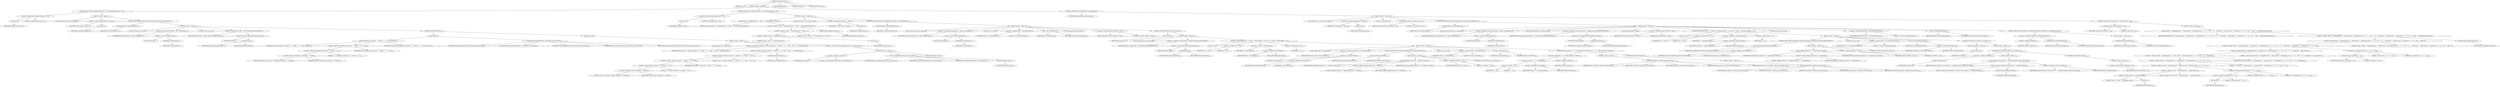 digraph "doFileOperations" {  
"77" [label = <(METHOD,doFileOperations)<SUB>112</SUB>> ]
"7" [label = <(PARAM,this)<SUB>112</SUB>> ]
"78" [label = <(BLOCK,&lt;empty&gt;,&lt;empty&gt;)<SUB>112</SUB>> ]
"79" [label = <(CONTROL_STRUCTURE,if (completeDirMap.size() &gt; 0),if (completeDirMap.size() &gt; 0))<SUB>114</SUB>> ]
"80" [label = <(&lt;operator&gt;.greaterThan,completeDirMap.size() &gt; 0)<SUB>114</SUB>> ]
"81" [label = <(size,size())<SUB>114</SUB>> ]
"82" [label = <(IDENTIFIER,completeDirMap,size())<SUB>114</SUB>> ]
"83" [label = <(LITERAL,0,completeDirMap.size() &gt; 0)<SUB>114</SUB>> ]
"84" [label = <(BLOCK,&lt;empty&gt;,&lt;empty&gt;)<SUB>114</SUB>> ]
"85" [label = <(LOCAL,Enumeration e: java.util.Enumeration)> ]
"86" [label = <(&lt;operator&gt;.assignment,Enumeration e = keys())<SUB>115</SUB>> ]
"87" [label = <(IDENTIFIER,e,Enumeration e = keys())<SUB>115</SUB>> ]
"88" [label = <(keys,keys())<SUB>115</SUB>> ]
"89" [label = <(IDENTIFIER,completeDirMap,keys())<SUB>115</SUB>> ]
"90" [label = <(CONTROL_STRUCTURE,while (e.hasMoreElements()),while (e.hasMoreElements()))<SUB>116</SUB>> ]
"91" [label = <(hasMoreElements,e.hasMoreElements())<SUB>116</SUB>> ]
"92" [label = <(IDENTIFIER,e,e.hasMoreElements())<SUB>116</SUB>> ]
"93" [label = <(BLOCK,&lt;empty&gt;,&lt;empty&gt;)<SUB>116</SUB>> ]
"94" [label = <(LOCAL,File fromDir: java.io.File)> ]
"95" [label = <(&lt;operator&gt;.assignment,File fromDir = (File) e.nextElement())<SUB>117</SUB>> ]
"96" [label = <(IDENTIFIER,fromDir,File fromDir = (File) e.nextElement())<SUB>117</SUB>> ]
"97" [label = <(&lt;operator&gt;.cast,(File) e.nextElement())<SUB>117</SUB>> ]
"98" [label = <(TYPE_REF,File,File)<SUB>117</SUB>> ]
"99" [label = <(nextElement,e.nextElement())<SUB>117</SUB>> ]
"100" [label = <(IDENTIFIER,e,e.nextElement())<SUB>117</SUB>> ]
"101" [label = <(LOCAL,File toDir: java.io.File)> ]
"102" [label = <(&lt;operator&gt;.assignment,File toDir = (File) completeDirMap.get(fromDir))<SUB>118</SUB>> ]
"103" [label = <(IDENTIFIER,toDir,File toDir = (File) completeDirMap.get(fromDir))<SUB>118</SUB>> ]
"104" [label = <(&lt;operator&gt;.cast,(File) completeDirMap.get(fromDir))<SUB>118</SUB>> ]
"105" [label = <(TYPE_REF,File,File)<SUB>118</SUB>> ]
"106" [label = <(get,get(fromDir))<SUB>118</SUB>> ]
"107" [label = <(IDENTIFIER,completeDirMap,get(fromDir))<SUB>118</SUB>> ]
"108" [label = <(IDENTIFIER,fromDir,get(fromDir))<SUB>118</SUB>> ]
"109" [label = <(CONTROL_STRUCTURE,try,try)<SUB>119</SUB>> ]
"110" [label = <(BLOCK,try,try)<SUB>119</SUB>> ]
"111" [label = <(log,log(&quot;Attempting to rename dir: &quot; + fromDir + &quot; to &quot; + toDir, verbosity))<SUB>120</SUB>> ]
"6" [label = <(IDENTIFIER,this,log(&quot;Attempting to rename dir: &quot; + fromDir + &quot; to &quot; + toDir, verbosity))<SUB>120</SUB>> ]
"112" [label = <(&lt;operator&gt;.addition,&quot;Attempting to rename dir: &quot; + fromDir + &quot; to &quot; + toDir)<SUB>120</SUB>> ]
"113" [label = <(&lt;operator&gt;.addition,&quot;Attempting to rename dir: &quot; + fromDir + &quot; to &quot;)<SUB>120</SUB>> ]
"114" [label = <(&lt;operator&gt;.addition,&quot;Attempting to rename dir: &quot; + fromDir)<SUB>120</SUB>> ]
"115" [label = <(LITERAL,&quot;Attempting to rename dir: &quot;,&quot;Attempting to rename dir: &quot; + fromDir)<SUB>120</SUB>> ]
"116" [label = <(IDENTIFIER,fromDir,&quot;Attempting to rename dir: &quot; + fromDir)<SUB>120</SUB>> ]
"117" [label = <(LITERAL,&quot; to &quot;,&quot;Attempting to rename dir: &quot; + fromDir + &quot; to &quot;)<SUB>121</SUB>> ]
"118" [label = <(IDENTIFIER,toDir,&quot;Attempting to rename dir: &quot; + fromDir + &quot; to &quot; + toDir)<SUB>121</SUB>> ]
"119" [label = <(IDENTIFIER,verbosity,log(&quot;Attempting to rename dir: &quot; + fromDir + &quot; to &quot; + toDir, verbosity))<SUB>121</SUB>> ]
"120" [label = <(renameFile,renameFile(fromDir, toDir, filtering, forceOverwrite))<SUB>122</SUB>> ]
"8" [label = <(IDENTIFIER,this,renameFile(fromDir, toDir, filtering, forceOverwrite))<SUB>122</SUB>> ]
"121" [label = <(IDENTIFIER,fromDir,renameFile(fromDir, toDir, filtering, forceOverwrite))<SUB>122</SUB>> ]
"122" [label = <(IDENTIFIER,toDir,renameFile(fromDir, toDir, filtering, forceOverwrite))<SUB>122</SUB>> ]
"123" [label = <(IDENTIFIER,filtering,renameFile(fromDir, toDir, filtering, forceOverwrite))<SUB>122</SUB>> ]
"124" [label = <(IDENTIFIER,forceOverwrite,renameFile(fromDir, toDir, filtering, forceOverwrite))<SUB>122</SUB>> ]
"125" [label = <(BLOCK,catch,catch)> ]
"126" [label = <(BLOCK,&lt;empty&gt;,&lt;empty&gt;)<SUB>123</SUB>> ]
"127" [label = <(LOCAL,String msg: java.lang.String)> ]
"128" [label = <(&lt;operator&gt;.assignment,String msg = &quot;Failed to rename dir &quot; + fromDir + &quot; to &quot; + toDir + &quot; due to &quot; + ioe.getMessage())<SUB>124</SUB>> ]
"129" [label = <(IDENTIFIER,msg,String msg = &quot;Failed to rename dir &quot; + fromDir + &quot; to &quot; + toDir + &quot; due to &quot; + ioe.getMessage())<SUB>124</SUB>> ]
"130" [label = <(&lt;operator&gt;.addition,&quot;Failed to rename dir &quot; + fromDir + &quot; to &quot; + toDir + &quot; due to &quot; + ioe.getMessage())<SUB>124</SUB>> ]
"131" [label = <(&lt;operator&gt;.addition,&quot;Failed to rename dir &quot; + fromDir + &quot; to &quot; + toDir + &quot; due to &quot;)<SUB>124</SUB>> ]
"132" [label = <(&lt;operator&gt;.addition,&quot;Failed to rename dir &quot; + fromDir + &quot; to &quot; + toDir)<SUB>124</SUB>> ]
"133" [label = <(&lt;operator&gt;.addition,&quot;Failed to rename dir &quot; + fromDir + &quot; to &quot;)<SUB>124</SUB>> ]
"134" [label = <(&lt;operator&gt;.addition,&quot;Failed to rename dir &quot; + fromDir)<SUB>124</SUB>> ]
"135" [label = <(LITERAL,&quot;Failed to rename dir &quot;,&quot;Failed to rename dir &quot; + fromDir)<SUB>124</SUB>> ]
"136" [label = <(IDENTIFIER,fromDir,&quot;Failed to rename dir &quot; + fromDir)<SUB>124</SUB>> ]
"137" [label = <(LITERAL,&quot; to &quot;,&quot;Failed to rename dir &quot; + fromDir + &quot; to &quot;)<SUB>125</SUB>> ]
"138" [label = <(IDENTIFIER,toDir,&quot;Failed to rename dir &quot; + fromDir + &quot; to &quot; + toDir)<SUB>125</SUB>> ]
"139" [label = <(LITERAL,&quot; due to &quot;,&quot;Failed to rename dir &quot; + fromDir + &quot; to &quot; + toDir + &quot; due to &quot;)<SUB>126</SUB>> ]
"140" [label = <(getMessage,ioe.getMessage())<SUB>126</SUB>> ]
"141" [label = <(IDENTIFIER,ioe,ioe.getMessage())<SUB>126</SUB>> ]
"142" [label = <(&lt;operator&gt;.throw,throw new BuildException(msg, ioe, getLocation());)<SUB>127</SUB>> ]
"143" [label = <(BLOCK,&lt;empty&gt;,&lt;empty&gt;)<SUB>127</SUB>> ]
"144" [label = <(&lt;operator&gt;.assignment,&lt;empty&gt;)> ]
"145" [label = <(IDENTIFIER,$obj0,&lt;empty&gt;)> ]
"146" [label = <(&lt;operator&gt;.alloc,new BuildException(msg, ioe, getLocation()))<SUB>127</SUB>> ]
"147" [label = <(&lt;init&gt;,new BuildException(msg, ioe, getLocation()))<SUB>127</SUB>> ]
"148" [label = <(IDENTIFIER,$obj0,new BuildException(msg, ioe, getLocation()))> ]
"149" [label = <(IDENTIFIER,msg,new BuildException(msg, ioe, getLocation()))<SUB>127</SUB>> ]
"150" [label = <(IDENTIFIER,ioe,new BuildException(msg, ioe, getLocation()))<SUB>127</SUB>> ]
"151" [label = <(getLocation,getLocation())<SUB>127</SUB>> ]
"9" [label = <(IDENTIFIER,this,getLocation())<SUB>127</SUB>> ]
"152" [label = <(IDENTIFIER,$obj0,&lt;empty&gt;)> ]
"153" [label = <(CONTROL_STRUCTURE,if (fileCopyMap.size() &gt; 0),if (fileCopyMap.size() &gt; 0))<SUB>131</SUB>> ]
"154" [label = <(&lt;operator&gt;.greaterThan,fileCopyMap.size() &gt; 0)<SUB>131</SUB>> ]
"155" [label = <(size,size())<SUB>131</SUB>> ]
"156" [label = <(IDENTIFIER,fileCopyMap,size())<SUB>131</SUB>> ]
"157" [label = <(LITERAL,0,fileCopyMap.size() &gt; 0)<SUB>131</SUB>> ]
"158" [label = <(BLOCK,&lt;empty&gt;,&lt;empty&gt;)<SUB>131</SUB>> ]
"159" [label = <(log,log(&quot;Moving &quot; + fileCopyMap.size() + &quot; files to &quot; + destDir.getAbsolutePath()))<SUB>132</SUB>> ]
"10" [label = <(IDENTIFIER,this,log(&quot;Moving &quot; + fileCopyMap.size() + &quot; files to &quot; + destDir.getAbsolutePath()))<SUB>132</SUB>> ]
"160" [label = <(&lt;operator&gt;.addition,&quot;Moving &quot; + fileCopyMap.size() + &quot; files to &quot; + destDir.getAbsolutePath())<SUB>132</SUB>> ]
"161" [label = <(&lt;operator&gt;.addition,&quot;Moving &quot; + fileCopyMap.size() + &quot; files to &quot;)<SUB>132</SUB>> ]
"162" [label = <(&lt;operator&gt;.addition,&quot;Moving &quot; + fileCopyMap.size())<SUB>132</SUB>> ]
"163" [label = <(LITERAL,&quot;Moving &quot;,&quot;Moving &quot; + fileCopyMap.size())<SUB>132</SUB>> ]
"164" [label = <(size,size())<SUB>132</SUB>> ]
"165" [label = <(IDENTIFIER,fileCopyMap,size())<SUB>132</SUB>> ]
"166" [label = <(LITERAL,&quot; files to &quot;,&quot;Moving &quot; + fileCopyMap.size() + &quot; files to &quot;)<SUB>132</SUB>> ]
"167" [label = <(getAbsolutePath,getAbsolutePath())<SUB>133</SUB>> ]
"168" [label = <(IDENTIFIER,destDir,getAbsolutePath())<SUB>133</SUB>> ]
"169" [label = <(LOCAL,Enumeration e: java.util.Enumeration)> ]
"170" [label = <(&lt;operator&gt;.assignment,Enumeration e = keys())<SUB>135</SUB>> ]
"171" [label = <(IDENTIFIER,e,Enumeration e = keys())<SUB>135</SUB>> ]
"172" [label = <(keys,keys())<SUB>135</SUB>> ]
"173" [label = <(IDENTIFIER,fileCopyMap,keys())<SUB>135</SUB>> ]
"174" [label = <(CONTROL_STRUCTURE,while (e.hasMoreElements()),while (e.hasMoreElements()))<SUB>136</SUB>> ]
"175" [label = <(hasMoreElements,e.hasMoreElements())<SUB>136</SUB>> ]
"176" [label = <(IDENTIFIER,e,e.hasMoreElements())<SUB>136</SUB>> ]
"177" [label = <(BLOCK,&lt;empty&gt;,&lt;empty&gt;)<SUB>136</SUB>> ]
"178" [label = <(LOCAL,String fromFile: java.lang.String)> ]
"179" [label = <(&lt;operator&gt;.assignment,String fromFile = (String) e.nextElement())<SUB>137</SUB>> ]
"180" [label = <(IDENTIFIER,fromFile,String fromFile = (String) e.nextElement())<SUB>137</SUB>> ]
"181" [label = <(&lt;operator&gt;.cast,(String) e.nextElement())<SUB>137</SUB>> ]
"182" [label = <(TYPE_REF,String,String)<SUB>137</SUB>> ]
"183" [label = <(nextElement,e.nextElement())<SUB>137</SUB>> ]
"184" [label = <(IDENTIFIER,e,e.nextElement())<SUB>137</SUB>> ]
"12" [label = <(LOCAL,File f: java.io.File)> ]
"185" [label = <(&lt;operator&gt;.assignment,File f = new File(fromFile))<SUB>139</SUB>> ]
"186" [label = <(IDENTIFIER,f,File f = new File(fromFile))<SUB>139</SUB>> ]
"187" [label = <(&lt;operator&gt;.alloc,new File(fromFile))<SUB>139</SUB>> ]
"188" [label = <(&lt;init&gt;,new File(fromFile))<SUB>139</SUB>> ]
"11" [label = <(IDENTIFIER,f,new File(fromFile))<SUB>139</SUB>> ]
"189" [label = <(IDENTIFIER,fromFile,new File(fromFile))<SUB>139</SUB>> ]
"190" [label = <(LOCAL,boolean selfMove: boolean)> ]
"191" [label = <(&lt;operator&gt;.assignment,boolean selfMove = false)<SUB>140</SUB>> ]
"192" [label = <(IDENTIFIER,selfMove,boolean selfMove = false)<SUB>140</SUB>> ]
"193" [label = <(LITERAL,false,boolean selfMove = false)<SUB>140</SUB>> ]
"194" [label = <(CONTROL_STRUCTURE,if (f.exists()),if (f.exists()))<SUB>141</SUB>> ]
"195" [label = <(exists,f.exists())<SUB>141</SUB>> ]
"196" [label = <(IDENTIFIER,f,f.exists())<SUB>141</SUB>> ]
"197" [label = <(BLOCK,&lt;empty&gt;,&lt;empty&gt;)<SUB>141</SUB>> ]
"198" [label = <(LOCAL,String[] toFiles: java.lang.String[])> ]
"199" [label = <(&lt;operator&gt;.assignment,String[] toFiles = (String[]) fileCopyMap.get(fromFile))<SUB>142</SUB>> ]
"200" [label = <(IDENTIFIER,toFiles,String[] toFiles = (String[]) fileCopyMap.get(fromFile))<SUB>142</SUB>> ]
"201" [label = <(&lt;operator&gt;.cast,(String[]) fileCopyMap.get(fromFile))<SUB>142</SUB>> ]
"202" [label = <(TYPE_REF,String[],String[])<SUB>142</SUB>> ]
"203" [label = <(get,get(fromFile))<SUB>142</SUB>> ]
"204" [label = <(IDENTIFIER,fileCopyMap,get(fromFile))<SUB>142</SUB>> ]
"205" [label = <(IDENTIFIER,fromFile,get(fromFile))<SUB>142</SUB>> ]
"206" [label = <(CONTROL_STRUCTURE,for (int i = 0; Some(i &lt; toFiles.length); i++),for (int i = 0; Some(i &lt; toFiles.length); i++))<SUB>143</SUB>> ]
"207" [label = <(LOCAL,int i: int)> ]
"208" [label = <(&lt;operator&gt;.assignment,int i = 0)<SUB>143</SUB>> ]
"209" [label = <(IDENTIFIER,i,int i = 0)<SUB>143</SUB>> ]
"210" [label = <(LITERAL,0,int i = 0)<SUB>143</SUB>> ]
"211" [label = <(&lt;operator&gt;.lessThan,i &lt; toFiles.length)<SUB>143</SUB>> ]
"212" [label = <(IDENTIFIER,i,i &lt; toFiles.length)<SUB>143</SUB>> ]
"213" [label = <(&lt;operator&gt;.fieldAccess,toFiles.length)<SUB>143</SUB>> ]
"214" [label = <(IDENTIFIER,toFiles,i &lt; toFiles.length)<SUB>143</SUB>> ]
"215" [label = <(FIELD_IDENTIFIER,length,length)<SUB>143</SUB>> ]
"216" [label = <(&lt;operator&gt;.postIncrement,i++)<SUB>143</SUB>> ]
"217" [label = <(IDENTIFIER,i,i++)<SUB>143</SUB>> ]
"218" [label = <(BLOCK,&lt;empty&gt;,&lt;empty&gt;)<SUB>143</SUB>> ]
"219" [label = <(LOCAL,String toFile: java.lang.String)> ]
"220" [label = <(&lt;operator&gt;.assignment,String toFile = (String) toFiles[i])<SUB>144</SUB>> ]
"221" [label = <(IDENTIFIER,toFile,String toFile = (String) toFiles[i])<SUB>144</SUB>> ]
"222" [label = <(&lt;operator&gt;.cast,(String) toFiles[i])<SUB>144</SUB>> ]
"223" [label = <(TYPE_REF,String,String)<SUB>144</SUB>> ]
"224" [label = <(&lt;operator&gt;.indexAccess,toFiles[i])<SUB>144</SUB>> ]
"225" [label = <(IDENTIFIER,toFiles,(String) toFiles[i])<SUB>144</SUB>> ]
"226" [label = <(IDENTIFIER,i,(String) toFiles[i])<SUB>144</SUB>> ]
"227" [label = <(CONTROL_STRUCTURE,if (fromFile.equals(toFile)),if (fromFile.equals(toFile)))<SUB>146</SUB>> ]
"228" [label = <(equals,fromFile.equals(toFile))<SUB>146</SUB>> ]
"229" [label = <(IDENTIFIER,fromFile,fromFile.equals(toFile))<SUB>146</SUB>> ]
"230" [label = <(IDENTIFIER,toFile,fromFile.equals(toFile))<SUB>146</SUB>> ]
"231" [label = <(BLOCK,&lt;empty&gt;,&lt;empty&gt;)<SUB>146</SUB>> ]
"232" [label = <(log,log(&quot;Skipping self-move of &quot; + fromFile, verbosity))<SUB>147</SUB>> ]
"13" [label = <(IDENTIFIER,this,log(&quot;Skipping self-move of &quot; + fromFile, verbosity))<SUB>147</SUB>> ]
"233" [label = <(&lt;operator&gt;.addition,&quot;Skipping self-move of &quot; + fromFile)<SUB>147</SUB>> ]
"234" [label = <(LITERAL,&quot;Skipping self-move of &quot;,&quot;Skipping self-move of &quot; + fromFile)<SUB>147</SUB>> ]
"235" [label = <(IDENTIFIER,fromFile,&quot;Skipping self-move of &quot; + fromFile)<SUB>147</SUB>> ]
"236" [label = <(IDENTIFIER,verbosity,log(&quot;Skipping self-move of &quot; + fromFile, verbosity))<SUB>147</SUB>> ]
"237" [label = <(&lt;operator&gt;.assignment,selfMove = true)<SUB>148</SUB>> ]
"238" [label = <(IDENTIFIER,selfMove,selfMove = true)<SUB>148</SUB>> ]
"239" [label = <(LITERAL,true,selfMove = true)<SUB>148</SUB>> ]
"240" [label = <(CONTROL_STRUCTURE,continue;,continue;)<SUB>152</SUB>> ]
"15" [label = <(LOCAL,File d: java.io.File)> ]
"241" [label = <(&lt;operator&gt;.assignment,File d = new File(toFile))<SUB>154</SUB>> ]
"242" [label = <(IDENTIFIER,d,File d = new File(toFile))<SUB>154</SUB>> ]
"243" [label = <(&lt;operator&gt;.alloc,new File(toFile))<SUB>154</SUB>> ]
"244" [label = <(&lt;init&gt;,new File(toFile))<SUB>154</SUB>> ]
"14" [label = <(IDENTIFIER,d,new File(toFile))<SUB>154</SUB>> ]
"245" [label = <(IDENTIFIER,toFile,new File(toFile))<SUB>154</SUB>> ]
"246" [label = <(CONTROL_STRUCTURE,if ((i + 1) == toFiles.length &amp;&amp; !selfMove),if ((i + 1) == toFiles.length &amp;&amp; !selfMove))<SUB>155</SUB>> ]
"247" [label = <(&lt;operator&gt;.logicalAnd,(i + 1) == toFiles.length &amp;&amp; !selfMove)<SUB>155</SUB>> ]
"248" [label = <(&lt;operator&gt;.equals,(i + 1) == toFiles.length)<SUB>155</SUB>> ]
"249" [label = <(&lt;operator&gt;.addition,i + 1)<SUB>155</SUB>> ]
"250" [label = <(IDENTIFIER,i,i + 1)<SUB>155</SUB>> ]
"251" [label = <(LITERAL,1,i + 1)<SUB>155</SUB>> ]
"252" [label = <(&lt;operator&gt;.fieldAccess,toFiles.length)<SUB>155</SUB>> ]
"253" [label = <(IDENTIFIER,toFiles,(i + 1) == toFiles.length)<SUB>155</SUB>> ]
"254" [label = <(FIELD_IDENTIFIER,length,length)<SUB>155</SUB>> ]
"255" [label = <(&lt;operator&gt;.logicalNot,!selfMove)<SUB>155</SUB>> ]
"256" [label = <(IDENTIFIER,selfMove,!selfMove)<SUB>155</SUB>> ]
"257" [label = <(BLOCK,&lt;empty&gt;,&lt;empty&gt;)<SUB>155</SUB>> ]
"258" [label = <(moveFile,moveFile(f, d, filtering, forceOverwrite))<SUB>158</SUB>> ]
"16" [label = <(IDENTIFIER,this,moveFile(f, d, filtering, forceOverwrite))<SUB>158</SUB>> ]
"259" [label = <(IDENTIFIER,f,moveFile(f, d, filtering, forceOverwrite))<SUB>158</SUB>> ]
"260" [label = <(IDENTIFIER,d,moveFile(f, d, filtering, forceOverwrite))<SUB>158</SUB>> ]
"261" [label = <(IDENTIFIER,filtering,moveFile(f, d, filtering, forceOverwrite))<SUB>158</SUB>> ]
"262" [label = <(IDENTIFIER,forceOverwrite,moveFile(f, d, filtering, forceOverwrite))<SUB>158</SUB>> ]
"263" [label = <(CONTROL_STRUCTURE,else,else)<SUB>159</SUB>> ]
"264" [label = <(BLOCK,&lt;empty&gt;,&lt;empty&gt;)<SUB>159</SUB>> ]
"265" [label = <(copyFile,copyFile(f, d, filtering, forceOverwrite))<SUB>160</SUB>> ]
"17" [label = <(IDENTIFIER,this,copyFile(f, d, filtering, forceOverwrite))<SUB>160</SUB>> ]
"266" [label = <(IDENTIFIER,f,copyFile(f, d, filtering, forceOverwrite))<SUB>160</SUB>> ]
"267" [label = <(IDENTIFIER,d,copyFile(f, d, filtering, forceOverwrite))<SUB>160</SUB>> ]
"268" [label = <(IDENTIFIER,filtering,copyFile(f, d, filtering, forceOverwrite))<SUB>160</SUB>> ]
"269" [label = <(IDENTIFIER,forceOverwrite,copyFile(f, d, filtering, forceOverwrite))<SUB>160</SUB>> ]
"270" [label = <(CONTROL_STRUCTURE,if (includeEmpty),if (includeEmpty))<SUB>167</SUB>> ]
"271" [label = <(IDENTIFIER,includeEmpty,if (includeEmpty))<SUB>167</SUB>> ]
"272" [label = <(BLOCK,&lt;empty&gt;,&lt;empty&gt;)<SUB>167</SUB>> ]
"273" [label = <(LOCAL,Enumeration e: java.util.Enumeration)> ]
"274" [label = <(&lt;operator&gt;.assignment,Enumeration e = keys())<SUB>168</SUB>> ]
"275" [label = <(IDENTIFIER,e,Enumeration e = keys())<SUB>168</SUB>> ]
"276" [label = <(keys,keys())<SUB>168</SUB>> ]
"277" [label = <(IDENTIFIER,dirCopyMap,keys())<SUB>168</SUB>> ]
"278" [label = <(LOCAL,int createCount: int)> ]
"279" [label = <(&lt;operator&gt;.assignment,int createCount = 0)<SUB>169</SUB>> ]
"280" [label = <(IDENTIFIER,createCount,int createCount = 0)<SUB>169</SUB>> ]
"281" [label = <(LITERAL,0,int createCount = 0)<SUB>169</SUB>> ]
"282" [label = <(CONTROL_STRUCTURE,while (e.hasMoreElements()),while (e.hasMoreElements()))<SUB>170</SUB>> ]
"283" [label = <(hasMoreElements,e.hasMoreElements())<SUB>170</SUB>> ]
"284" [label = <(IDENTIFIER,e,e.hasMoreElements())<SUB>170</SUB>> ]
"285" [label = <(BLOCK,&lt;empty&gt;,&lt;empty&gt;)<SUB>170</SUB>> ]
"286" [label = <(LOCAL,String fromDirName: java.lang.String)> ]
"287" [label = <(&lt;operator&gt;.assignment,String fromDirName = (String) e.nextElement())<SUB>171</SUB>> ]
"288" [label = <(IDENTIFIER,fromDirName,String fromDirName = (String) e.nextElement())<SUB>171</SUB>> ]
"289" [label = <(&lt;operator&gt;.cast,(String) e.nextElement())<SUB>171</SUB>> ]
"290" [label = <(TYPE_REF,String,String)<SUB>171</SUB>> ]
"291" [label = <(nextElement,e.nextElement())<SUB>171</SUB>> ]
"292" [label = <(IDENTIFIER,e,e.nextElement())<SUB>171</SUB>> ]
"293" [label = <(LOCAL,String[] toDirNames: java.lang.String[])> ]
"294" [label = <(&lt;operator&gt;.assignment,String[] toDirNames = (String[]) dirCopyMap.get(fromDirName))<SUB>172</SUB>> ]
"295" [label = <(IDENTIFIER,toDirNames,String[] toDirNames = (String[]) dirCopyMap.get(fromDirName))<SUB>172</SUB>> ]
"296" [label = <(&lt;operator&gt;.cast,(String[]) dirCopyMap.get(fromDirName))<SUB>172</SUB>> ]
"297" [label = <(TYPE_REF,String[],String[])<SUB>172</SUB>> ]
"298" [label = <(get,get(fromDirName))<SUB>172</SUB>> ]
"299" [label = <(IDENTIFIER,dirCopyMap,get(fromDirName))<SUB>172</SUB>> ]
"300" [label = <(IDENTIFIER,fromDirName,get(fromDirName))<SUB>172</SUB>> ]
"301" [label = <(LOCAL,boolean selfMove: boolean)> ]
"302" [label = <(&lt;operator&gt;.assignment,boolean selfMove = false)<SUB>173</SUB>> ]
"303" [label = <(IDENTIFIER,selfMove,boolean selfMove = false)<SUB>173</SUB>> ]
"304" [label = <(LITERAL,false,boolean selfMove = false)<SUB>173</SUB>> ]
"305" [label = <(CONTROL_STRUCTURE,for (int i = 0; Some(i &lt; toDirNames.length); i++),for (int i = 0; Some(i &lt; toDirNames.length); i++))<SUB>174</SUB>> ]
"306" [label = <(LOCAL,int i: int)> ]
"307" [label = <(&lt;operator&gt;.assignment,int i = 0)<SUB>174</SUB>> ]
"308" [label = <(IDENTIFIER,i,int i = 0)<SUB>174</SUB>> ]
"309" [label = <(LITERAL,0,int i = 0)<SUB>174</SUB>> ]
"310" [label = <(&lt;operator&gt;.lessThan,i &lt; toDirNames.length)<SUB>174</SUB>> ]
"311" [label = <(IDENTIFIER,i,i &lt; toDirNames.length)<SUB>174</SUB>> ]
"312" [label = <(&lt;operator&gt;.fieldAccess,toDirNames.length)<SUB>174</SUB>> ]
"313" [label = <(IDENTIFIER,toDirNames,i &lt; toDirNames.length)<SUB>174</SUB>> ]
"314" [label = <(FIELD_IDENTIFIER,length,length)<SUB>174</SUB>> ]
"315" [label = <(&lt;operator&gt;.postIncrement,i++)<SUB>174</SUB>> ]
"316" [label = <(IDENTIFIER,i,i++)<SUB>174</SUB>> ]
"317" [label = <(BLOCK,&lt;empty&gt;,&lt;empty&gt;)<SUB>174</SUB>> ]
"318" [label = <(CONTROL_STRUCTURE,if (fromDirName.equals(toDirNames[i])),if (fromDirName.equals(toDirNames[i])))<SUB>176</SUB>> ]
"319" [label = <(equals,fromDirName.equals(toDirNames[i]))<SUB>176</SUB>> ]
"320" [label = <(IDENTIFIER,fromDirName,fromDirName.equals(toDirNames[i]))<SUB>176</SUB>> ]
"321" [label = <(&lt;operator&gt;.indexAccess,toDirNames[i])<SUB>176</SUB>> ]
"322" [label = <(IDENTIFIER,toDirNames,fromDirName.equals(toDirNames[i]))<SUB>176</SUB>> ]
"323" [label = <(IDENTIFIER,i,fromDirName.equals(toDirNames[i]))<SUB>176</SUB>> ]
"324" [label = <(BLOCK,&lt;empty&gt;,&lt;empty&gt;)<SUB>176</SUB>> ]
"325" [label = <(log,log(&quot;Skipping self-move of &quot; + fromDirName, verbosity))<SUB>177</SUB>> ]
"18" [label = <(IDENTIFIER,this,log(&quot;Skipping self-move of &quot; + fromDirName, verbosity))<SUB>177</SUB>> ]
"326" [label = <(&lt;operator&gt;.addition,&quot;Skipping self-move of &quot; + fromDirName)<SUB>177</SUB>> ]
"327" [label = <(LITERAL,&quot;Skipping self-move of &quot;,&quot;Skipping self-move of &quot; + fromDirName)<SUB>177</SUB>> ]
"328" [label = <(IDENTIFIER,fromDirName,&quot;Skipping self-move of &quot; + fromDirName)<SUB>177</SUB>> ]
"329" [label = <(IDENTIFIER,verbosity,log(&quot;Skipping self-move of &quot; + fromDirName, verbosity))<SUB>177</SUB>> ]
"330" [label = <(&lt;operator&gt;.assignment,selfMove = true)<SUB>178</SUB>> ]
"331" [label = <(IDENTIFIER,selfMove,selfMove = true)<SUB>178</SUB>> ]
"332" [label = <(LITERAL,true,selfMove = true)<SUB>178</SUB>> ]
"333" [label = <(CONTROL_STRUCTURE,continue;,continue;)<SUB>179</SUB>> ]
"20" [label = <(LOCAL,File d: java.io.File)> ]
"334" [label = <(&lt;operator&gt;.assignment,File d = new File(toDirNames[i]))<SUB>182</SUB>> ]
"335" [label = <(IDENTIFIER,d,File d = new File(toDirNames[i]))<SUB>182</SUB>> ]
"336" [label = <(&lt;operator&gt;.alloc,new File(toDirNames[i]))<SUB>182</SUB>> ]
"337" [label = <(&lt;init&gt;,new File(toDirNames[i]))<SUB>182</SUB>> ]
"19" [label = <(IDENTIFIER,d,new File(toDirNames[i]))<SUB>182</SUB>> ]
"338" [label = <(&lt;operator&gt;.indexAccess,toDirNames[i])<SUB>182</SUB>> ]
"339" [label = <(IDENTIFIER,toDirNames,new File(toDirNames[i]))<SUB>182</SUB>> ]
"340" [label = <(IDENTIFIER,i,new File(toDirNames[i]))<SUB>182</SUB>> ]
"341" [label = <(CONTROL_STRUCTURE,if (!d.exists()),if (!d.exists()))<SUB>183</SUB>> ]
"342" [label = <(&lt;operator&gt;.logicalNot,!d.exists())<SUB>183</SUB>> ]
"343" [label = <(exists,d.exists())<SUB>183</SUB>> ]
"344" [label = <(IDENTIFIER,d,d.exists())<SUB>183</SUB>> ]
"345" [label = <(BLOCK,&lt;empty&gt;,&lt;empty&gt;)<SUB>183</SUB>> ]
"346" [label = <(CONTROL_STRUCTURE,if (!d.mkdirs()),if (!d.mkdirs()))<SUB>184</SUB>> ]
"347" [label = <(&lt;operator&gt;.logicalNot,!d.mkdirs())<SUB>184</SUB>> ]
"348" [label = <(mkdirs,d.mkdirs())<SUB>184</SUB>> ]
"349" [label = <(IDENTIFIER,d,d.mkdirs())<SUB>184</SUB>> ]
"350" [label = <(BLOCK,&lt;empty&gt;,&lt;empty&gt;)<SUB>184</SUB>> ]
"351" [label = <(log,log(&quot;Unable to create directory &quot; + d.getAbsolutePath(), Project.MSG_ERR))<SUB>185</SUB>> ]
"21" [label = <(IDENTIFIER,this,log(&quot;Unable to create directory &quot; + d.getAbsolutePath(), Project.MSG_ERR))<SUB>185</SUB>> ]
"352" [label = <(&lt;operator&gt;.addition,&quot;Unable to create directory &quot; + d.getAbsolutePath())<SUB>185</SUB>> ]
"353" [label = <(LITERAL,&quot;Unable to create directory &quot;,&quot;Unable to create directory &quot; + d.getAbsolutePath())<SUB>185</SUB>> ]
"354" [label = <(getAbsolutePath,d.getAbsolutePath())<SUB>186</SUB>> ]
"355" [label = <(IDENTIFIER,d,d.getAbsolutePath())<SUB>186</SUB>> ]
"356" [label = <(&lt;operator&gt;.fieldAccess,Project.MSG_ERR)<SUB>186</SUB>> ]
"357" [label = <(IDENTIFIER,Project,log(&quot;Unable to create directory &quot; + d.getAbsolutePath(), Project.MSG_ERR))<SUB>186</SUB>> ]
"358" [label = <(FIELD_IDENTIFIER,MSG_ERR,MSG_ERR)<SUB>186</SUB>> ]
"359" [label = <(CONTROL_STRUCTURE,else,else)<SUB>187</SUB>> ]
"360" [label = <(BLOCK,&lt;empty&gt;,&lt;empty&gt;)<SUB>187</SUB>> ]
"361" [label = <(&lt;operator&gt;.postIncrement,createCount++)<SUB>188</SUB>> ]
"362" [label = <(IDENTIFIER,createCount,createCount++)<SUB>188</SUB>> ]
"23" [label = <(LOCAL,File fromDir: java.io.File)> ]
"363" [label = <(&lt;operator&gt;.assignment,File fromDir = new File(fromDirName))<SUB>193</SUB>> ]
"364" [label = <(IDENTIFIER,fromDir,File fromDir = new File(fromDirName))<SUB>193</SUB>> ]
"365" [label = <(&lt;operator&gt;.alloc,new File(fromDirName))<SUB>193</SUB>> ]
"366" [label = <(&lt;init&gt;,new File(fromDirName))<SUB>193</SUB>> ]
"22" [label = <(IDENTIFIER,fromDir,new File(fromDirName))<SUB>193</SUB>> ]
"367" [label = <(IDENTIFIER,fromDirName,new File(fromDirName))<SUB>193</SUB>> ]
"368" [label = <(CONTROL_STRUCTURE,if (!selfMove &amp;&amp; okToDelete(fromDir)),if (!selfMove &amp;&amp; okToDelete(fromDir)))<SUB>194</SUB>> ]
"369" [label = <(&lt;operator&gt;.logicalAnd,!selfMove &amp;&amp; okToDelete(fromDir))<SUB>194</SUB>> ]
"370" [label = <(&lt;operator&gt;.logicalNot,!selfMove)<SUB>194</SUB>> ]
"371" [label = <(IDENTIFIER,selfMove,!selfMove)<SUB>194</SUB>> ]
"372" [label = <(okToDelete,this.okToDelete(fromDir))<SUB>194</SUB>> ]
"24" [label = <(IDENTIFIER,this,this.okToDelete(fromDir))<SUB>194</SUB>> ]
"373" [label = <(IDENTIFIER,fromDir,this.okToDelete(fromDir))<SUB>194</SUB>> ]
"374" [label = <(BLOCK,&lt;empty&gt;,&lt;empty&gt;)<SUB>194</SUB>> ]
"375" [label = <(deleteDir,this.deleteDir(fromDir))<SUB>195</SUB>> ]
"25" [label = <(IDENTIFIER,this,this.deleteDir(fromDir))<SUB>195</SUB>> ]
"376" [label = <(IDENTIFIER,fromDir,this.deleteDir(fromDir))<SUB>195</SUB>> ]
"377" [label = <(CONTROL_STRUCTURE,if (createCount &gt; 0),if (createCount &gt; 0))<SUB>200</SUB>> ]
"378" [label = <(&lt;operator&gt;.greaterThan,createCount &gt; 0)<SUB>200</SUB>> ]
"379" [label = <(IDENTIFIER,createCount,createCount &gt; 0)<SUB>200</SUB>> ]
"380" [label = <(LITERAL,0,createCount &gt; 0)<SUB>200</SUB>> ]
"381" [label = <(BLOCK,&lt;empty&gt;,&lt;empty&gt;)<SUB>200</SUB>> ]
"382" [label = <(log,log(&quot;Moved &quot; + dirCopyMap.size() + &quot; empty director&quot; + (dirCopyMap.size() == 1 ? &quot;y&quot; : &quot;ies&quot;) + &quot; to &quot; + createCount + &quot; empty director&quot; + (createCount == 1 ? &quot;y&quot; : &quot;ies&quot;) + &quot; under &quot; + destDir.getAbsolutePath()))<SUB>201</SUB>> ]
"26" [label = <(IDENTIFIER,this,log(&quot;Moved &quot; + dirCopyMap.size() + &quot; empty director&quot; + (dirCopyMap.size() == 1 ? &quot;y&quot; : &quot;ies&quot;) + &quot; to &quot; + createCount + &quot; empty director&quot; + (createCount == 1 ? &quot;y&quot; : &quot;ies&quot;) + &quot; under &quot; + destDir.getAbsolutePath()))<SUB>201</SUB>> ]
"383" [label = <(&lt;operator&gt;.addition,&quot;Moved &quot; + dirCopyMap.size() + &quot; empty director&quot; + (dirCopyMap.size() == 1 ? &quot;y&quot; : &quot;ies&quot;) + &quot; to &quot; + createCount + &quot; empty director&quot; + (createCount == 1 ? &quot;y&quot; : &quot;ies&quot;) + &quot; under &quot; + destDir.getAbsolutePath())<SUB>201</SUB>> ]
"384" [label = <(&lt;operator&gt;.addition,&quot;Moved &quot; + dirCopyMap.size() + &quot; empty director&quot; + (dirCopyMap.size() == 1 ? &quot;y&quot; : &quot;ies&quot;) + &quot; to &quot; + createCount + &quot; empty director&quot; + (createCount == 1 ? &quot;y&quot; : &quot;ies&quot;) + &quot; under &quot;)<SUB>201</SUB>> ]
"385" [label = <(&lt;operator&gt;.addition,&quot;Moved &quot; + dirCopyMap.size() + &quot; empty director&quot; + (dirCopyMap.size() == 1 ? &quot;y&quot; : &quot;ies&quot;) + &quot; to &quot; + createCount + &quot; empty director&quot; + (createCount == 1 ? &quot;y&quot; : &quot;ies&quot;))<SUB>201</SUB>> ]
"386" [label = <(&lt;operator&gt;.addition,&quot;Moved &quot; + dirCopyMap.size() + &quot; empty director&quot; + (dirCopyMap.size() == 1 ? &quot;y&quot; : &quot;ies&quot;) + &quot; to &quot; + createCount + &quot; empty director&quot;)<SUB>201</SUB>> ]
"387" [label = <(&lt;operator&gt;.addition,&quot;Moved &quot; + dirCopyMap.size() + &quot; empty director&quot; + (dirCopyMap.size() == 1 ? &quot;y&quot; : &quot;ies&quot;) + &quot; to &quot; + createCount)<SUB>201</SUB>> ]
"388" [label = <(&lt;operator&gt;.addition,&quot;Moved &quot; + dirCopyMap.size() + &quot; empty director&quot; + (dirCopyMap.size() == 1 ? &quot;y&quot; : &quot;ies&quot;) + &quot; to &quot;)<SUB>201</SUB>> ]
"389" [label = <(&lt;operator&gt;.addition,&quot;Moved &quot; + dirCopyMap.size() + &quot; empty director&quot; + (dirCopyMap.size() == 1 ? &quot;y&quot; : &quot;ies&quot;))<SUB>201</SUB>> ]
"390" [label = <(&lt;operator&gt;.addition,&quot;Moved &quot; + dirCopyMap.size() + &quot; empty director&quot;)<SUB>201</SUB>> ]
"391" [label = <(&lt;operator&gt;.addition,&quot;Moved &quot; + dirCopyMap.size())<SUB>201</SUB>> ]
"392" [label = <(LITERAL,&quot;Moved &quot;,&quot;Moved &quot; + dirCopyMap.size())<SUB>201</SUB>> ]
"393" [label = <(size,size())<SUB>201</SUB>> ]
"394" [label = <(IDENTIFIER,dirCopyMap,size())<SUB>201</SUB>> ]
"395" [label = <(LITERAL,&quot; empty director&quot;,&quot;Moved &quot; + dirCopyMap.size() + &quot; empty director&quot;)<SUB>202</SUB>> ]
"396" [label = <(&lt;operator&gt;.conditional,dirCopyMap.size() == 1 ? &quot;y&quot; : &quot;ies&quot;)<SUB>203</SUB>> ]
"397" [label = <(&lt;operator&gt;.equals,dirCopyMap.size() == 1)<SUB>203</SUB>> ]
"398" [label = <(size,size())<SUB>203</SUB>> ]
"399" [label = <(IDENTIFIER,dirCopyMap,size())<SUB>203</SUB>> ]
"400" [label = <(LITERAL,1,dirCopyMap.size() == 1)<SUB>203</SUB>> ]
"401" [label = <(LITERAL,&quot;y&quot;,dirCopyMap.size() == 1 ? &quot;y&quot; : &quot;ies&quot;)<SUB>203</SUB>> ]
"402" [label = <(LITERAL,&quot;ies&quot;,dirCopyMap.size() == 1 ? &quot;y&quot; : &quot;ies&quot;)<SUB>203</SUB>> ]
"403" [label = <(LITERAL,&quot; to &quot;,&quot;Moved &quot; + dirCopyMap.size() + &quot; empty director&quot; + (dirCopyMap.size() == 1 ? &quot;y&quot; : &quot;ies&quot;) + &quot; to &quot;)<SUB>204</SUB>> ]
"404" [label = <(IDENTIFIER,createCount,&quot;Moved &quot; + dirCopyMap.size() + &quot; empty director&quot; + (dirCopyMap.size() == 1 ? &quot;y&quot; : &quot;ies&quot;) + &quot; to &quot; + createCount)<SUB>204</SUB>> ]
"405" [label = <(LITERAL,&quot; empty director&quot;,&quot;Moved &quot; + dirCopyMap.size() + &quot; empty director&quot; + (dirCopyMap.size() == 1 ? &quot;y&quot; : &quot;ies&quot;) + &quot; to &quot; + createCount + &quot; empty director&quot;)<SUB>205</SUB>> ]
"406" [label = <(&lt;operator&gt;.conditional,createCount == 1 ? &quot;y&quot; : &quot;ies&quot;)<SUB>206</SUB>> ]
"407" [label = <(&lt;operator&gt;.equals,createCount == 1)<SUB>206</SUB>> ]
"408" [label = <(IDENTIFIER,createCount,createCount == 1)<SUB>206</SUB>> ]
"409" [label = <(LITERAL,1,createCount == 1)<SUB>206</SUB>> ]
"410" [label = <(LITERAL,&quot;y&quot;,createCount == 1 ? &quot;y&quot; : &quot;ies&quot;)<SUB>206</SUB>> ]
"411" [label = <(LITERAL,&quot;ies&quot;,createCount == 1 ? &quot;y&quot; : &quot;ies&quot;)<SUB>206</SUB>> ]
"412" [label = <(LITERAL,&quot; under &quot;,&quot;Moved &quot; + dirCopyMap.size() + &quot; empty director&quot; + (dirCopyMap.size() == 1 ? &quot;y&quot; : &quot;ies&quot;) + &quot; to &quot; + createCount + &quot; empty director&quot; + (createCount == 1 ? &quot;y&quot; : &quot;ies&quot;) + &quot; under &quot;)<SUB>206</SUB>> ]
"413" [label = <(getAbsolutePath,getAbsolutePath())<SUB>207</SUB>> ]
"414" [label = <(IDENTIFIER,destDir,getAbsolutePath())<SUB>207</SUB>> ]
"415" [label = <(MODIFIER,PROTECTED)> ]
"416" [label = <(MODIFIER,VIRTUAL)> ]
"417" [label = <(METHOD_RETURN,void)<SUB>112</SUB>> ]
  "77" -> "7" 
  "77" -> "78" 
  "77" -> "415" 
  "77" -> "416" 
  "77" -> "417" 
  "78" -> "79" 
  "78" -> "153" 
  "78" -> "270" 
  "79" -> "80" 
  "79" -> "84" 
  "80" -> "81" 
  "80" -> "83" 
  "81" -> "82" 
  "84" -> "85" 
  "84" -> "86" 
  "84" -> "90" 
  "86" -> "87" 
  "86" -> "88" 
  "88" -> "89" 
  "90" -> "91" 
  "90" -> "93" 
  "91" -> "92" 
  "93" -> "94" 
  "93" -> "95" 
  "93" -> "101" 
  "93" -> "102" 
  "93" -> "109" 
  "95" -> "96" 
  "95" -> "97" 
  "97" -> "98" 
  "97" -> "99" 
  "99" -> "100" 
  "102" -> "103" 
  "102" -> "104" 
  "104" -> "105" 
  "104" -> "106" 
  "106" -> "107" 
  "106" -> "108" 
  "109" -> "110" 
  "109" -> "125" 
  "110" -> "111" 
  "110" -> "120" 
  "111" -> "6" 
  "111" -> "112" 
  "111" -> "119" 
  "112" -> "113" 
  "112" -> "118" 
  "113" -> "114" 
  "113" -> "117" 
  "114" -> "115" 
  "114" -> "116" 
  "120" -> "8" 
  "120" -> "121" 
  "120" -> "122" 
  "120" -> "123" 
  "120" -> "124" 
  "125" -> "126" 
  "126" -> "127" 
  "126" -> "128" 
  "126" -> "142" 
  "128" -> "129" 
  "128" -> "130" 
  "130" -> "131" 
  "130" -> "140" 
  "131" -> "132" 
  "131" -> "139" 
  "132" -> "133" 
  "132" -> "138" 
  "133" -> "134" 
  "133" -> "137" 
  "134" -> "135" 
  "134" -> "136" 
  "140" -> "141" 
  "142" -> "143" 
  "143" -> "144" 
  "143" -> "147" 
  "143" -> "152" 
  "144" -> "145" 
  "144" -> "146" 
  "147" -> "148" 
  "147" -> "149" 
  "147" -> "150" 
  "147" -> "151" 
  "151" -> "9" 
  "153" -> "154" 
  "153" -> "158" 
  "154" -> "155" 
  "154" -> "157" 
  "155" -> "156" 
  "158" -> "159" 
  "158" -> "169" 
  "158" -> "170" 
  "158" -> "174" 
  "159" -> "10" 
  "159" -> "160" 
  "160" -> "161" 
  "160" -> "167" 
  "161" -> "162" 
  "161" -> "166" 
  "162" -> "163" 
  "162" -> "164" 
  "164" -> "165" 
  "167" -> "168" 
  "170" -> "171" 
  "170" -> "172" 
  "172" -> "173" 
  "174" -> "175" 
  "174" -> "177" 
  "175" -> "176" 
  "177" -> "178" 
  "177" -> "179" 
  "177" -> "12" 
  "177" -> "185" 
  "177" -> "188" 
  "177" -> "190" 
  "177" -> "191" 
  "177" -> "194" 
  "179" -> "180" 
  "179" -> "181" 
  "181" -> "182" 
  "181" -> "183" 
  "183" -> "184" 
  "185" -> "186" 
  "185" -> "187" 
  "188" -> "11" 
  "188" -> "189" 
  "191" -> "192" 
  "191" -> "193" 
  "194" -> "195" 
  "194" -> "197" 
  "195" -> "196" 
  "197" -> "198" 
  "197" -> "199" 
  "197" -> "206" 
  "199" -> "200" 
  "199" -> "201" 
  "201" -> "202" 
  "201" -> "203" 
  "203" -> "204" 
  "203" -> "205" 
  "206" -> "207" 
  "206" -> "208" 
  "206" -> "211" 
  "206" -> "216" 
  "206" -> "218" 
  "208" -> "209" 
  "208" -> "210" 
  "211" -> "212" 
  "211" -> "213" 
  "213" -> "214" 
  "213" -> "215" 
  "216" -> "217" 
  "218" -> "219" 
  "218" -> "220" 
  "218" -> "227" 
  "218" -> "15" 
  "218" -> "241" 
  "218" -> "244" 
  "218" -> "246" 
  "220" -> "221" 
  "220" -> "222" 
  "222" -> "223" 
  "222" -> "224" 
  "224" -> "225" 
  "224" -> "226" 
  "227" -> "228" 
  "227" -> "231" 
  "228" -> "229" 
  "228" -> "230" 
  "231" -> "232" 
  "231" -> "237" 
  "231" -> "240" 
  "232" -> "13" 
  "232" -> "233" 
  "232" -> "236" 
  "233" -> "234" 
  "233" -> "235" 
  "237" -> "238" 
  "237" -> "239" 
  "241" -> "242" 
  "241" -> "243" 
  "244" -> "14" 
  "244" -> "245" 
  "246" -> "247" 
  "246" -> "257" 
  "246" -> "263" 
  "247" -> "248" 
  "247" -> "255" 
  "248" -> "249" 
  "248" -> "252" 
  "249" -> "250" 
  "249" -> "251" 
  "252" -> "253" 
  "252" -> "254" 
  "255" -> "256" 
  "257" -> "258" 
  "258" -> "16" 
  "258" -> "259" 
  "258" -> "260" 
  "258" -> "261" 
  "258" -> "262" 
  "263" -> "264" 
  "264" -> "265" 
  "265" -> "17" 
  "265" -> "266" 
  "265" -> "267" 
  "265" -> "268" 
  "265" -> "269" 
  "270" -> "271" 
  "270" -> "272" 
  "272" -> "273" 
  "272" -> "274" 
  "272" -> "278" 
  "272" -> "279" 
  "272" -> "282" 
  "272" -> "377" 
  "274" -> "275" 
  "274" -> "276" 
  "276" -> "277" 
  "279" -> "280" 
  "279" -> "281" 
  "282" -> "283" 
  "282" -> "285" 
  "283" -> "284" 
  "285" -> "286" 
  "285" -> "287" 
  "285" -> "293" 
  "285" -> "294" 
  "285" -> "301" 
  "285" -> "302" 
  "285" -> "305" 
  "285" -> "23" 
  "285" -> "363" 
  "285" -> "366" 
  "285" -> "368" 
  "287" -> "288" 
  "287" -> "289" 
  "289" -> "290" 
  "289" -> "291" 
  "291" -> "292" 
  "294" -> "295" 
  "294" -> "296" 
  "296" -> "297" 
  "296" -> "298" 
  "298" -> "299" 
  "298" -> "300" 
  "302" -> "303" 
  "302" -> "304" 
  "305" -> "306" 
  "305" -> "307" 
  "305" -> "310" 
  "305" -> "315" 
  "305" -> "317" 
  "307" -> "308" 
  "307" -> "309" 
  "310" -> "311" 
  "310" -> "312" 
  "312" -> "313" 
  "312" -> "314" 
  "315" -> "316" 
  "317" -> "318" 
  "317" -> "20" 
  "317" -> "334" 
  "317" -> "337" 
  "317" -> "341" 
  "318" -> "319" 
  "318" -> "324" 
  "319" -> "320" 
  "319" -> "321" 
  "321" -> "322" 
  "321" -> "323" 
  "324" -> "325" 
  "324" -> "330" 
  "324" -> "333" 
  "325" -> "18" 
  "325" -> "326" 
  "325" -> "329" 
  "326" -> "327" 
  "326" -> "328" 
  "330" -> "331" 
  "330" -> "332" 
  "334" -> "335" 
  "334" -> "336" 
  "337" -> "19" 
  "337" -> "338" 
  "338" -> "339" 
  "338" -> "340" 
  "341" -> "342" 
  "341" -> "345" 
  "342" -> "343" 
  "343" -> "344" 
  "345" -> "346" 
  "346" -> "347" 
  "346" -> "350" 
  "346" -> "359" 
  "347" -> "348" 
  "348" -> "349" 
  "350" -> "351" 
  "351" -> "21" 
  "351" -> "352" 
  "351" -> "356" 
  "352" -> "353" 
  "352" -> "354" 
  "354" -> "355" 
  "356" -> "357" 
  "356" -> "358" 
  "359" -> "360" 
  "360" -> "361" 
  "361" -> "362" 
  "363" -> "364" 
  "363" -> "365" 
  "366" -> "22" 
  "366" -> "367" 
  "368" -> "369" 
  "368" -> "374" 
  "369" -> "370" 
  "369" -> "372" 
  "370" -> "371" 
  "372" -> "24" 
  "372" -> "373" 
  "374" -> "375" 
  "375" -> "25" 
  "375" -> "376" 
  "377" -> "378" 
  "377" -> "381" 
  "378" -> "379" 
  "378" -> "380" 
  "381" -> "382" 
  "382" -> "26" 
  "382" -> "383" 
  "383" -> "384" 
  "383" -> "413" 
  "384" -> "385" 
  "384" -> "412" 
  "385" -> "386" 
  "385" -> "406" 
  "386" -> "387" 
  "386" -> "405" 
  "387" -> "388" 
  "387" -> "404" 
  "388" -> "389" 
  "388" -> "403" 
  "389" -> "390" 
  "389" -> "396" 
  "390" -> "391" 
  "390" -> "395" 
  "391" -> "392" 
  "391" -> "393" 
  "393" -> "394" 
  "396" -> "397" 
  "396" -> "401" 
  "396" -> "402" 
  "397" -> "398" 
  "397" -> "400" 
  "398" -> "399" 
  "406" -> "407" 
  "406" -> "410" 
  "406" -> "411" 
  "407" -> "408" 
  "407" -> "409" 
  "413" -> "414" 
}
